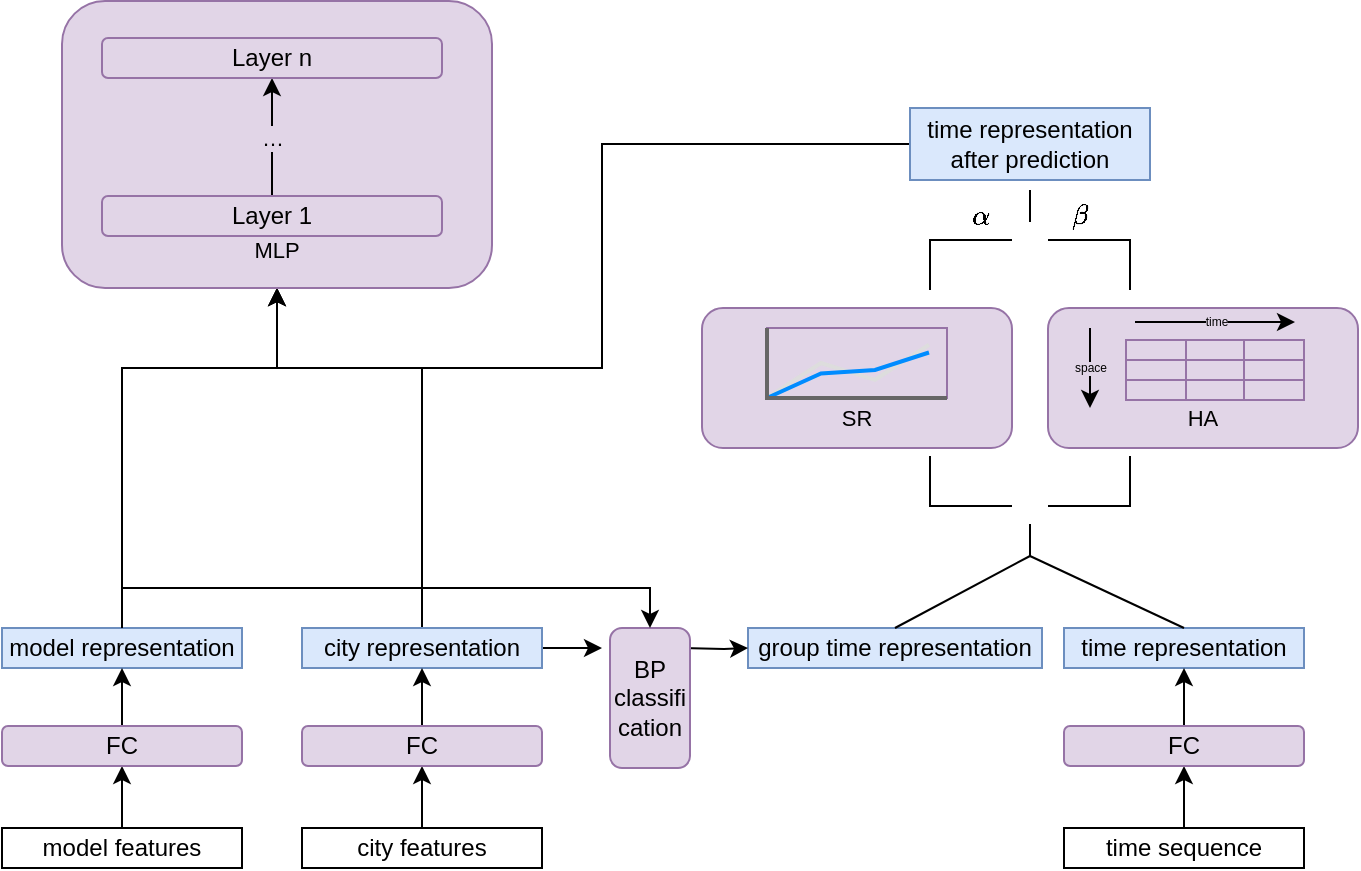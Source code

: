 <mxfile version="20.0.1" type="github">
  <diagram id="7I3PmB62gOnP2wsl79oG" name="第 1 页">
    <mxGraphModel dx="860" dy="513" grid="1" gridSize="10" guides="1" tooltips="1" connect="1" arrows="1" fold="1" page="1" pageScale="1" pageWidth="827" pageHeight="1169" math="1" shadow="0">
      <root>
        <mxCell id="0" />
        <mxCell id="1" parent="0" />
        <mxCell id="hXLqSdmscfbS3h8DthIs-80" value="" style="strokeWidth=1;html=1;shape=mxgraph.flowchart.annotation_2;align=left;labelPosition=right;pointerEvents=1;fontSize=11;fontColor=#000000;rotation=-90;" parent="1" vertex="1">
          <mxGeometry x="579" y="769" width="50" height="100" as="geometry" />
        </mxCell>
        <mxCell id="hXLqSdmscfbS3h8DthIs-86" value="&lt;br&gt;&lt;br&gt;&lt;br&gt;HA" style="rounded=1;whiteSpace=wrap;html=1;strokeWidth=1;fontSize=11;fillColor=#e1d5e7;strokeColor=#9673a6;" parent="1" vertex="1">
          <mxGeometry x="613" y="720" width="155" height="70" as="geometry" />
        </mxCell>
        <mxCell id="hXLqSdmscfbS3h8DthIs-84" value="&lt;br&gt;&lt;br&gt;&lt;br&gt;SR" style="rounded=1;whiteSpace=wrap;html=1;strokeWidth=1;fontSize=11;fillColor=#e1d5e7;strokeColor=#9673a6;" parent="1" vertex="1">
          <mxGeometry x="440" y="720" width="155" height="70" as="geometry" />
        </mxCell>
        <mxCell id="iMjl9JJX6Ml-IYWxSDeR-12" value="" style="edgeStyle=orthogonalEdgeStyle;rounded=0;orthogonalLoop=1;jettySize=auto;html=1;entryX=0.5;entryY=1;entryDx=0;entryDy=0;" edge="1" parent="1" source="hXLqSdmscfbS3h8DthIs-16" target="iMjl9JJX6Ml-IYWxSDeR-15">
          <mxGeometry relative="1" as="geometry">
            <mxPoint x="150" y="790" as="targetPoint" />
            <Array as="points">
              <mxPoint x="150" y="750" />
              <mxPoint x="228" y="750" />
            </Array>
          </mxGeometry>
        </mxCell>
        <mxCell id="hXLqSdmscfbS3h8DthIs-16" value="model representation" style="rounded=0;whiteSpace=wrap;html=1;fillColor=#dae8fc;strokeColor=#6c8ebf;" parent="1" vertex="1">
          <mxGeometry x="90" y="880" width="120" height="20" as="geometry" />
        </mxCell>
        <mxCell id="hXLqSdmscfbS3h8DthIs-42" value="" style="edgeStyle=orthogonalEdgeStyle;rounded=0;orthogonalLoop=1;jettySize=auto;html=1;fontColor=#000000;" parent="1" source="hXLqSdmscfbS3h8DthIs-17" edge="1">
          <mxGeometry relative="1" as="geometry">
            <mxPoint x="390" y="890" as="targetPoint" />
          </mxGeometry>
        </mxCell>
        <mxCell id="iMjl9JJX6Ml-IYWxSDeR-10" value="" style="edgeStyle=orthogonalEdgeStyle;rounded=0;orthogonalLoop=1;jettySize=auto;html=1;entryX=0.5;entryY=1;entryDx=0;entryDy=0;" edge="1" parent="1" source="hXLqSdmscfbS3h8DthIs-17" target="iMjl9JJX6Ml-IYWxSDeR-15">
          <mxGeometry relative="1" as="geometry">
            <mxPoint x="290" y="740" as="targetPoint" />
            <Array as="points">
              <mxPoint x="300" y="750" />
              <mxPoint x="228" y="750" />
            </Array>
          </mxGeometry>
        </mxCell>
        <mxCell id="hXLqSdmscfbS3h8DthIs-17" value="city representation" style="rounded=0;whiteSpace=wrap;html=1;fillColor=#dae8fc;strokeColor=#6c8ebf;" parent="1" vertex="1">
          <mxGeometry x="240" y="880" width="120" height="20" as="geometry" />
        </mxCell>
        <mxCell id="hXLqSdmscfbS3h8DthIs-18" value="time representation" style="rounded=0;whiteSpace=wrap;html=1;fillColor=#dae8fc;strokeColor=#6c8ebf;" parent="1" vertex="1">
          <mxGeometry x="621" y="880" width="120" height="20" as="geometry" />
        </mxCell>
        <mxCell id="iMjl9JJX6Ml-IYWxSDeR-21" value="" style="edgeStyle=orthogonalEdgeStyle;rounded=0;orthogonalLoop=1;jettySize=auto;html=1;" edge="1" parent="1" source="hXLqSdmscfbS3h8DthIs-20" target="iMjl9JJX6Ml-IYWxSDeR-16">
          <mxGeometry relative="1" as="geometry" />
        </mxCell>
        <mxCell id="hXLqSdmscfbS3h8DthIs-20" value="model features" style="rounded=0;whiteSpace=wrap;html=1;" parent="1" vertex="1">
          <mxGeometry x="90" y="980" width="120" height="20" as="geometry" />
        </mxCell>
        <mxCell id="iMjl9JJX6Ml-IYWxSDeR-20" value="" style="edgeStyle=orthogonalEdgeStyle;rounded=0;orthogonalLoop=1;jettySize=auto;html=1;" edge="1" parent="1" source="hXLqSdmscfbS3h8DthIs-21" target="iMjl9JJX6Ml-IYWxSDeR-18">
          <mxGeometry relative="1" as="geometry" />
        </mxCell>
        <mxCell id="hXLqSdmscfbS3h8DthIs-21" value="city features" style="rounded=0;whiteSpace=wrap;html=1;" parent="1" vertex="1">
          <mxGeometry x="240" y="980" width="120" height="20" as="geometry" />
        </mxCell>
        <mxCell id="iMjl9JJX6Ml-IYWxSDeR-25" value="" style="edgeStyle=orthogonalEdgeStyle;rounded=0;orthogonalLoop=1;jettySize=auto;html=1;" edge="1" parent="1" source="hXLqSdmscfbS3h8DthIs-28" target="iMjl9JJX6Ml-IYWxSDeR-23">
          <mxGeometry relative="1" as="geometry" />
        </mxCell>
        <mxCell id="hXLqSdmscfbS3h8DthIs-28" value="time sequence" style="rounded=0;whiteSpace=wrap;html=1;" parent="1" vertex="1">
          <mxGeometry x="621" y="980" width="120" height="20" as="geometry" />
        </mxCell>
        <mxCell id="hXLqSdmscfbS3h8DthIs-34" value="group time representation" style="whiteSpace=wrap;html=1;fillColor=#dae8fc;strokeColor=#6c8ebf;" parent="1" vertex="1">
          <mxGeometry x="463" y="880" width="147" height="20" as="geometry" />
        </mxCell>
        <mxCell id="hXLqSdmscfbS3h8DthIs-36" value="" style="shape=image;html=1;verticalAlign=top;verticalLabelPosition=bottom;labelBackgroundColor=#ffffff;imageAspect=0;aspect=fixed;image=https://cdn0.iconfinder.com/data/icons/math-business-icon-set/93/1_1-128.png;imageBackground=default;" parent="1" vertex="1">
          <mxGeometry x="595" y="810" width="18" height="18" as="geometry" />
        </mxCell>
        <mxCell id="hXLqSdmscfbS3h8DthIs-81" value="" style="edgeStyle=orthogonalEdgeStyle;rounded=0;orthogonalLoop=1;jettySize=auto;html=1;fontSize=11;fontColor=#000000;" parent="1" target="hXLqSdmscfbS3h8DthIs-34" edge="1">
          <mxGeometry relative="1" as="geometry">
            <mxPoint x="430" y="890" as="sourcePoint" />
          </mxGeometry>
        </mxCell>
        <mxCell id="hXLqSdmscfbS3h8DthIs-38" value="&lt;font color=&quot;#000000&quot;&gt;BP&lt;br&gt;classifi&lt;br&gt;cation&lt;br&gt;&lt;/font&gt;" style="rounded=1;whiteSpace=wrap;html=1;fillColor=#e1d5e7;strokeColor=#9673a6;" parent="1" vertex="1">
          <mxGeometry x="394" y="880" width="40" height="70" as="geometry" />
        </mxCell>
        <mxCell id="hXLqSdmscfbS3h8DthIs-40" value="" style="endArrow=classic;html=1;rounded=0;fontColor=#000000;exitX=0.5;exitY=0;exitDx=0;exitDy=0;entryX=0.5;entryY=0;entryDx=0;entryDy=0;" parent="1" source="hXLqSdmscfbS3h8DthIs-16" target="hXLqSdmscfbS3h8DthIs-38" edge="1">
          <mxGeometry width="50" height="50" relative="1" as="geometry">
            <mxPoint x="360" y="870" as="sourcePoint" />
            <mxPoint x="410" y="820" as="targetPoint" />
            <Array as="points">
              <mxPoint x="150" y="860" />
              <mxPoint x="414" y="860" />
            </Array>
          </mxGeometry>
        </mxCell>
        <mxCell id="hXLqSdmscfbS3h8DthIs-46" value="" style="endArrow=none;html=1;rounded=0;fontColor=#000000;exitX=0.5;exitY=0;exitDx=0;exitDy=0;entryX=0;entryY=0.5;entryDx=0;entryDy=0;entryPerimeter=0;" parent="1" source="hXLqSdmscfbS3h8DthIs-34" edge="1" target="hXLqSdmscfbS3h8DthIs-80">
          <mxGeometry width="50" height="50" relative="1" as="geometry">
            <mxPoint x="543" y="890" as="sourcePoint" />
            <mxPoint x="593" y="840" as="targetPoint" />
          </mxGeometry>
        </mxCell>
        <mxCell id="hXLqSdmscfbS3h8DthIs-47" value="" style="endArrow=none;html=1;rounded=0;fontColor=#000000;exitX=0.5;exitY=0;exitDx=0;exitDy=0;entryX=0;entryY=0.5;entryDx=0;entryDy=0;entryPerimeter=0;" parent="1" source="hXLqSdmscfbS3h8DthIs-18" edge="1" target="hXLqSdmscfbS3h8DthIs-80">
          <mxGeometry width="50" height="50" relative="1" as="geometry">
            <mxPoint x="538" y="890" as="sourcePoint" />
            <mxPoint x="610" y="840" as="targetPoint" />
          </mxGeometry>
        </mxCell>
        <mxCell id="hXLqSdmscfbS3h8DthIs-48" value="" style="shape=table;html=1;whiteSpace=wrap;startSize=0;container=1;collapsible=0;childLayout=tableLayout;fillColor=#e1d5e7;strokeColor=#9673a6;" parent="1" vertex="1">
          <mxGeometry x="652" y="736" width="89" height="30" as="geometry" />
        </mxCell>
        <mxCell id="hXLqSdmscfbS3h8DthIs-49" value="" style="shape=tableRow;horizontal=0;startSize=0;swimlaneHead=0;swimlaneBody=0;top=0;left=0;bottom=0;right=0;collapsible=0;dropTarget=0;fillColor=none;points=[[0,0.5],[1,0.5]];portConstraint=eastwest;fontColor=#000000;" parent="hXLqSdmscfbS3h8DthIs-48" vertex="1">
          <mxGeometry width="89" height="10" as="geometry" />
        </mxCell>
        <mxCell id="hXLqSdmscfbS3h8DthIs-50" value="" style="shape=partialRectangle;html=1;whiteSpace=wrap;connectable=0;fillColor=none;top=0;left=0;bottom=0;right=0;overflow=hidden;fontColor=#000000;" parent="hXLqSdmscfbS3h8DthIs-49" vertex="1">
          <mxGeometry width="30" height="10" as="geometry">
            <mxRectangle width="30" height="10" as="alternateBounds" />
          </mxGeometry>
        </mxCell>
        <mxCell id="hXLqSdmscfbS3h8DthIs-51" value="" style="shape=partialRectangle;html=1;whiteSpace=wrap;connectable=0;fillColor=none;top=0;left=0;bottom=0;right=0;overflow=hidden;fontColor=#000000;" parent="hXLqSdmscfbS3h8DthIs-49" vertex="1">
          <mxGeometry x="30" width="29" height="10" as="geometry">
            <mxRectangle width="29" height="10" as="alternateBounds" />
          </mxGeometry>
        </mxCell>
        <mxCell id="hXLqSdmscfbS3h8DthIs-52" value="" style="shape=partialRectangle;html=1;whiteSpace=wrap;connectable=0;fillColor=none;top=0;left=0;bottom=0;right=0;overflow=hidden;fontColor=#000000;" parent="hXLqSdmscfbS3h8DthIs-49" vertex="1">
          <mxGeometry x="59" width="30" height="10" as="geometry">
            <mxRectangle width="30" height="10" as="alternateBounds" />
          </mxGeometry>
        </mxCell>
        <mxCell id="hXLqSdmscfbS3h8DthIs-53" value="" style="shape=tableRow;horizontal=0;startSize=0;swimlaneHead=0;swimlaneBody=0;top=0;left=0;bottom=0;right=0;collapsible=0;dropTarget=0;fillColor=none;points=[[0,0.5],[1,0.5]];portConstraint=eastwest;fontColor=#000000;" parent="hXLqSdmscfbS3h8DthIs-48" vertex="1">
          <mxGeometry y="10" width="89" height="10" as="geometry" />
        </mxCell>
        <mxCell id="hXLqSdmscfbS3h8DthIs-54" value="" style="shape=partialRectangle;html=1;whiteSpace=wrap;connectable=0;fillColor=none;top=0;left=0;bottom=0;right=0;overflow=hidden;fontColor=#000000;" parent="hXLqSdmscfbS3h8DthIs-53" vertex="1">
          <mxGeometry width="30" height="10" as="geometry">
            <mxRectangle width="30" height="10" as="alternateBounds" />
          </mxGeometry>
        </mxCell>
        <mxCell id="hXLqSdmscfbS3h8DthIs-55" value="" style="shape=partialRectangle;html=1;whiteSpace=wrap;connectable=0;fillColor=none;top=0;left=0;bottom=0;right=0;overflow=hidden;fontColor=#000000;" parent="hXLqSdmscfbS3h8DthIs-53" vertex="1">
          <mxGeometry x="30" width="29" height="10" as="geometry">
            <mxRectangle width="29" height="10" as="alternateBounds" />
          </mxGeometry>
        </mxCell>
        <mxCell id="hXLqSdmscfbS3h8DthIs-56" value="" style="shape=partialRectangle;html=1;whiteSpace=wrap;connectable=0;fillColor=none;top=0;left=0;bottom=0;right=0;overflow=hidden;fontColor=#000000;" parent="hXLqSdmscfbS3h8DthIs-53" vertex="1">
          <mxGeometry x="59" width="30" height="10" as="geometry">
            <mxRectangle width="30" height="10" as="alternateBounds" />
          </mxGeometry>
        </mxCell>
        <mxCell id="hXLqSdmscfbS3h8DthIs-57" value="" style="shape=tableRow;horizontal=0;startSize=0;swimlaneHead=0;swimlaneBody=0;top=0;left=0;bottom=0;right=0;collapsible=0;dropTarget=0;fillColor=none;points=[[0,0.5],[1,0.5]];portConstraint=eastwest;fontColor=#000000;" parent="hXLqSdmscfbS3h8DthIs-48" vertex="1">
          <mxGeometry y="20" width="89" height="10" as="geometry" />
        </mxCell>
        <mxCell id="hXLqSdmscfbS3h8DthIs-58" value="" style="shape=partialRectangle;html=1;whiteSpace=wrap;connectable=0;fillColor=none;top=0;left=0;bottom=0;right=0;overflow=hidden;fontColor=#000000;" parent="hXLqSdmscfbS3h8DthIs-57" vertex="1">
          <mxGeometry width="30" height="10" as="geometry">
            <mxRectangle width="30" height="10" as="alternateBounds" />
          </mxGeometry>
        </mxCell>
        <mxCell id="hXLqSdmscfbS3h8DthIs-59" value="" style="shape=partialRectangle;html=1;whiteSpace=wrap;connectable=0;fillColor=none;top=0;left=0;bottom=0;right=0;overflow=hidden;fontColor=#000000;" parent="hXLqSdmscfbS3h8DthIs-57" vertex="1">
          <mxGeometry x="30" width="29" height="10" as="geometry">
            <mxRectangle width="29" height="10" as="alternateBounds" />
          </mxGeometry>
        </mxCell>
        <mxCell id="hXLqSdmscfbS3h8DthIs-60" value="" style="shape=partialRectangle;html=1;whiteSpace=wrap;connectable=0;fillColor=none;top=0;left=0;bottom=0;right=0;overflow=hidden;pointerEvents=1;fontColor=#000000;" parent="hXLqSdmscfbS3h8DthIs-57" vertex="1">
          <mxGeometry x="59" width="30" height="10" as="geometry">
            <mxRectangle width="30" height="10" as="alternateBounds" />
          </mxGeometry>
        </mxCell>
        <mxCell id="hXLqSdmscfbS3h8DthIs-75" value="" style="verticalLabelPosition=bottom;shadow=0;dashed=0;align=center;html=1;verticalAlign=top;strokeWidth=1;shape=mxgraph.mockup.graphics.lineChart;strokeColor=#9673a6;strokeColor2=#666666;strokeColor3=#008cff;strokeColor4=#dddddd;fillColor=#e1d5e7;" parent="1" vertex="1">
          <mxGeometry x="472.5" y="730" width="90" height="35" as="geometry" />
        </mxCell>
        <mxCell id="hXLqSdmscfbS3h8DthIs-90" value="time" style="endArrow=classic;html=1;rounded=0;fontSize=6;fontColor=#000000;labelBackgroundColor=#E1D5E7;" parent="1" edge="1">
          <mxGeometry width="50" height="50" relative="1" as="geometry">
            <mxPoint x="656.5" y="727" as="sourcePoint" />
            <mxPoint x="736.5" y="727" as="targetPoint" />
          </mxGeometry>
        </mxCell>
        <mxCell id="hXLqSdmscfbS3h8DthIs-91" value="space" style="endArrow=classic;html=1;rounded=0;fontSize=6;fontColor=#000000;labelBackgroundColor=#E1D5E7;" parent="1" edge="1">
          <mxGeometry width="50" height="50" relative="1" as="geometry">
            <mxPoint x="634" y="730" as="sourcePoint" />
            <mxPoint x="634" y="770" as="targetPoint" />
          </mxGeometry>
        </mxCell>
        <mxCell id="iMjl9JJX6Ml-IYWxSDeR-1" value="" style="strokeWidth=1;html=1;shape=mxgraph.flowchart.annotation_2;align=left;labelPosition=right;pointerEvents=1;fontSize=11;fontColor=#000000;rotation=90;" vertex="1" parent="1">
          <mxGeometry x="579" y="636" width="50" height="100" as="geometry" />
        </mxCell>
        <mxCell id="iMjl9JJX6Ml-IYWxSDeR-2" value="$$\alpha$$" style="text;html=1;strokeColor=none;fillColor=none;align=center;verticalAlign=middle;whiteSpace=wrap;rounded=0;" vertex="1" parent="1">
          <mxGeometry x="550" y="659" width="60" height="30" as="geometry" />
        </mxCell>
        <mxCell id="iMjl9JJX6Ml-IYWxSDeR-4" value="$$\beta$$" style="text;html=1;strokeColor=none;fillColor=none;align=center;verticalAlign=middle;whiteSpace=wrap;rounded=0;" vertex="1" parent="1">
          <mxGeometry x="599" y="659" width="60" height="30" as="geometry" />
        </mxCell>
        <mxCell id="iMjl9JJX6Ml-IYWxSDeR-5" value="" style="shape=image;html=1;verticalAlign=top;verticalLabelPosition=bottom;labelBackgroundColor=#ffffff;imageAspect=0;aspect=fixed;image=https://cdn0.iconfinder.com/data/icons/math-business-icon-set/93/1_1-128.png;imageBackground=default;" vertex="1" parent="1">
          <mxGeometry x="595" y="677" width="18" height="18" as="geometry" />
        </mxCell>
        <mxCell id="iMjl9JJX6Ml-IYWxSDeR-14" value="" style="edgeStyle=orthogonalEdgeStyle;rounded=0;orthogonalLoop=1;jettySize=auto;html=1;entryX=0.5;entryY=1;entryDx=0;entryDy=0;" edge="1" parent="1" source="iMjl9JJX6Ml-IYWxSDeR-8" target="iMjl9JJX6Ml-IYWxSDeR-15">
          <mxGeometry relative="1" as="geometry">
            <mxPoint x="404" y="638" as="targetPoint" />
            <Array as="points">
              <mxPoint x="390" y="638" />
              <mxPoint x="390" y="750" />
              <mxPoint x="228" y="750" />
            </Array>
          </mxGeometry>
        </mxCell>
        <mxCell id="iMjl9JJX6Ml-IYWxSDeR-8" value="time representation&lt;br&gt;after prediction" style="rounded=0;whiteSpace=wrap;html=1;fillColor=#dae8fc;strokeColor=#6c8ebf;" vertex="1" parent="1">
          <mxGeometry x="544" y="620" width="120" height="36" as="geometry" />
        </mxCell>
        <mxCell id="iMjl9JJX6Ml-IYWxSDeR-15" value="&lt;br&gt;&lt;br&gt;&lt;br&gt;&lt;br&gt;&lt;br&gt;&lt;br&gt;&lt;br&gt;&lt;br&gt;MLP" style="rounded=1;whiteSpace=wrap;html=1;strokeWidth=1;fontSize=11;fillColor=#e1d5e7;strokeColor=#9673a6;" vertex="1" parent="1">
          <mxGeometry x="120" y="566.5" width="215" height="143.5" as="geometry" />
        </mxCell>
        <mxCell id="iMjl9JJX6Ml-IYWxSDeR-22" value="" style="edgeStyle=orthogonalEdgeStyle;rounded=0;orthogonalLoop=1;jettySize=auto;html=1;" edge="1" parent="1" source="iMjl9JJX6Ml-IYWxSDeR-16" target="hXLqSdmscfbS3h8DthIs-16">
          <mxGeometry relative="1" as="geometry" />
        </mxCell>
        <mxCell id="iMjl9JJX6Ml-IYWxSDeR-16" value="&lt;font color=&quot;#000000&quot;&gt;FC&lt;br&gt;&lt;/font&gt;" style="rounded=1;whiteSpace=wrap;html=1;fillColor=#e1d5e7;strokeColor=#9673a6;" vertex="1" parent="1">
          <mxGeometry x="90" y="929" width="120" height="20" as="geometry" />
        </mxCell>
        <mxCell id="iMjl9JJX6Ml-IYWxSDeR-19" value="" style="edgeStyle=orthogonalEdgeStyle;rounded=0;orthogonalLoop=1;jettySize=auto;html=1;" edge="1" parent="1" source="iMjl9JJX6Ml-IYWxSDeR-18" target="hXLqSdmscfbS3h8DthIs-17">
          <mxGeometry relative="1" as="geometry" />
        </mxCell>
        <mxCell id="iMjl9JJX6Ml-IYWxSDeR-18" value="&lt;font color=&quot;#000000&quot;&gt;FC&lt;br&gt;&lt;/font&gt;" style="rounded=1;whiteSpace=wrap;html=1;fillColor=#e1d5e7;strokeColor=#9673a6;" vertex="1" parent="1">
          <mxGeometry x="240" y="929" width="120" height="20" as="geometry" />
        </mxCell>
        <mxCell id="iMjl9JJX6Ml-IYWxSDeR-24" value="" style="edgeStyle=orthogonalEdgeStyle;rounded=0;orthogonalLoop=1;jettySize=auto;html=1;" edge="1" parent="1" source="iMjl9JJX6Ml-IYWxSDeR-23" target="hXLqSdmscfbS3h8DthIs-18">
          <mxGeometry relative="1" as="geometry" />
        </mxCell>
        <mxCell id="iMjl9JJX6Ml-IYWxSDeR-23" value="&lt;font color=&quot;#000000&quot;&gt;FC&lt;br&gt;&lt;/font&gt;" style="rounded=1;whiteSpace=wrap;html=1;fillColor=#e1d5e7;strokeColor=#9673a6;" vertex="1" parent="1">
          <mxGeometry x="621" y="929" width="120" height="20" as="geometry" />
        </mxCell>
        <mxCell id="iMjl9JJX6Ml-IYWxSDeR-31" value="…" style="edgeStyle=orthogonalEdgeStyle;rounded=0;orthogonalLoop=1;jettySize=auto;html=1;labelBackgroundColor=#E1D5E7;" edge="1" parent="1" source="iMjl9JJX6Ml-IYWxSDeR-28" target="iMjl9JJX6Ml-IYWxSDeR-29">
          <mxGeometry relative="1" as="geometry" />
        </mxCell>
        <mxCell id="iMjl9JJX6Ml-IYWxSDeR-28" value="&lt;font color=&quot;#000000&quot;&gt;Layer 1&lt;br&gt;&lt;/font&gt;" style="rounded=1;whiteSpace=wrap;html=1;fillColor=#e1d5e7;strokeColor=#9673a6;" vertex="1" parent="1">
          <mxGeometry x="140" y="664" width="170" height="20" as="geometry" />
        </mxCell>
        <mxCell id="iMjl9JJX6Ml-IYWxSDeR-29" value="&lt;font color=&quot;#000000&quot;&gt;Layer n&lt;br&gt;&lt;/font&gt;" style="rounded=1;whiteSpace=wrap;html=1;fillColor=#e1d5e7;strokeColor=#9673a6;" vertex="1" parent="1">
          <mxGeometry x="140" y="585" width="170" height="20" as="geometry" />
        </mxCell>
      </root>
    </mxGraphModel>
  </diagram>
</mxfile>
